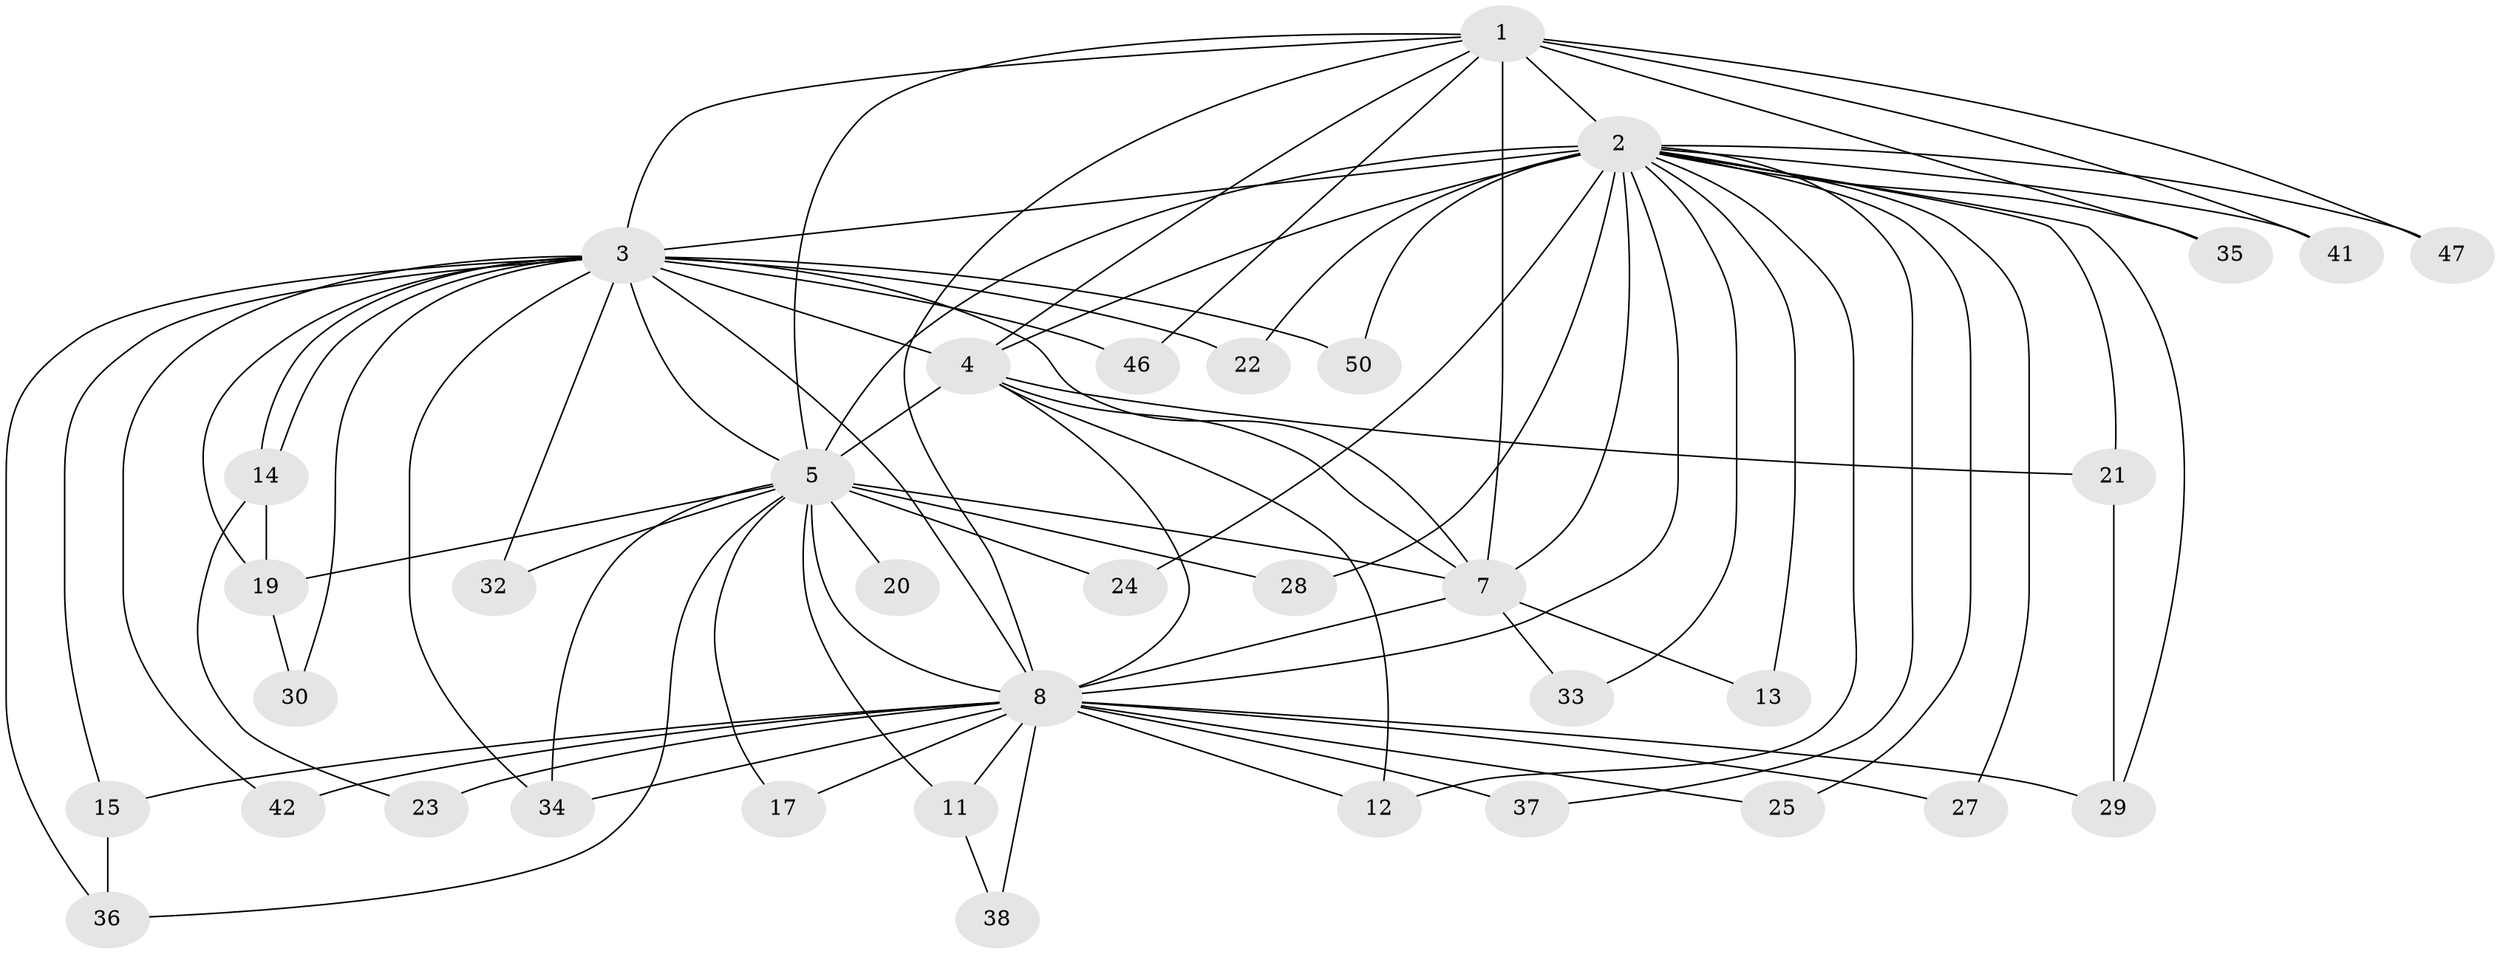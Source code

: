 // Generated by graph-tools (version 1.1) at 2025/23/03/03/25 07:23:45]
// undirected, 36 vertices, 83 edges
graph export_dot {
graph [start="1"]
  node [color=gray90,style=filled];
  1 [super="+26"];
  2 [super="+9"];
  3 [super="+45"];
  4 [super="+16"];
  5 [super="+6"];
  7 [super="+44"];
  8 [super="+10"];
  11 [super="+31"];
  12 [super="+39"];
  13 [super="+18"];
  14;
  15;
  17;
  19 [super="+48"];
  20;
  21 [super="+40"];
  22;
  23;
  24;
  25;
  27;
  28;
  29;
  30;
  32;
  33;
  34 [super="+43"];
  35;
  36 [super="+49"];
  37;
  38;
  41;
  42;
  46;
  47;
  50;
  1 -- 2 [weight=3];
  1 -- 3;
  1 -- 4;
  1 -- 5 [weight=2];
  1 -- 7 [weight=2];
  1 -- 8 [weight=2];
  1 -- 35;
  1 -- 41;
  1 -- 46;
  1 -- 47;
  2 -- 3 [weight=2];
  2 -- 4 [weight=2];
  2 -- 5 [weight=4];
  2 -- 7 [weight=2];
  2 -- 8 [weight=4];
  2 -- 13 [weight=2];
  2 -- 21;
  2 -- 22;
  2 -- 28;
  2 -- 33;
  2 -- 41;
  2 -- 50;
  2 -- 35;
  2 -- 37;
  2 -- 12;
  2 -- 47;
  2 -- 24;
  2 -- 25;
  2 -- 27;
  2 -- 29;
  3 -- 4;
  3 -- 5 [weight=3];
  3 -- 7;
  3 -- 8 [weight=2];
  3 -- 14;
  3 -- 14;
  3 -- 15;
  3 -- 19;
  3 -- 22;
  3 -- 30;
  3 -- 32;
  3 -- 42;
  3 -- 50;
  3 -- 46;
  3 -- 36;
  3 -- 34;
  4 -- 5 [weight=3];
  4 -- 7;
  4 -- 8 [weight=2];
  4 -- 12;
  4 -- 21;
  5 -- 7 [weight=2];
  5 -- 8 [weight=4];
  5 -- 11;
  5 -- 17;
  5 -- 20 [weight=2];
  5 -- 24;
  5 -- 34;
  5 -- 36;
  5 -- 32;
  5 -- 19;
  5 -- 28;
  7 -- 8 [weight=2];
  7 -- 13;
  7 -- 33;
  8 -- 12;
  8 -- 15;
  8 -- 29;
  8 -- 37;
  8 -- 38;
  8 -- 34;
  8 -- 42;
  8 -- 11;
  8 -- 17;
  8 -- 23;
  8 -- 25;
  8 -- 27;
  11 -- 38;
  14 -- 23;
  14 -- 19;
  15 -- 36;
  19 -- 30;
  21 -- 29;
}
